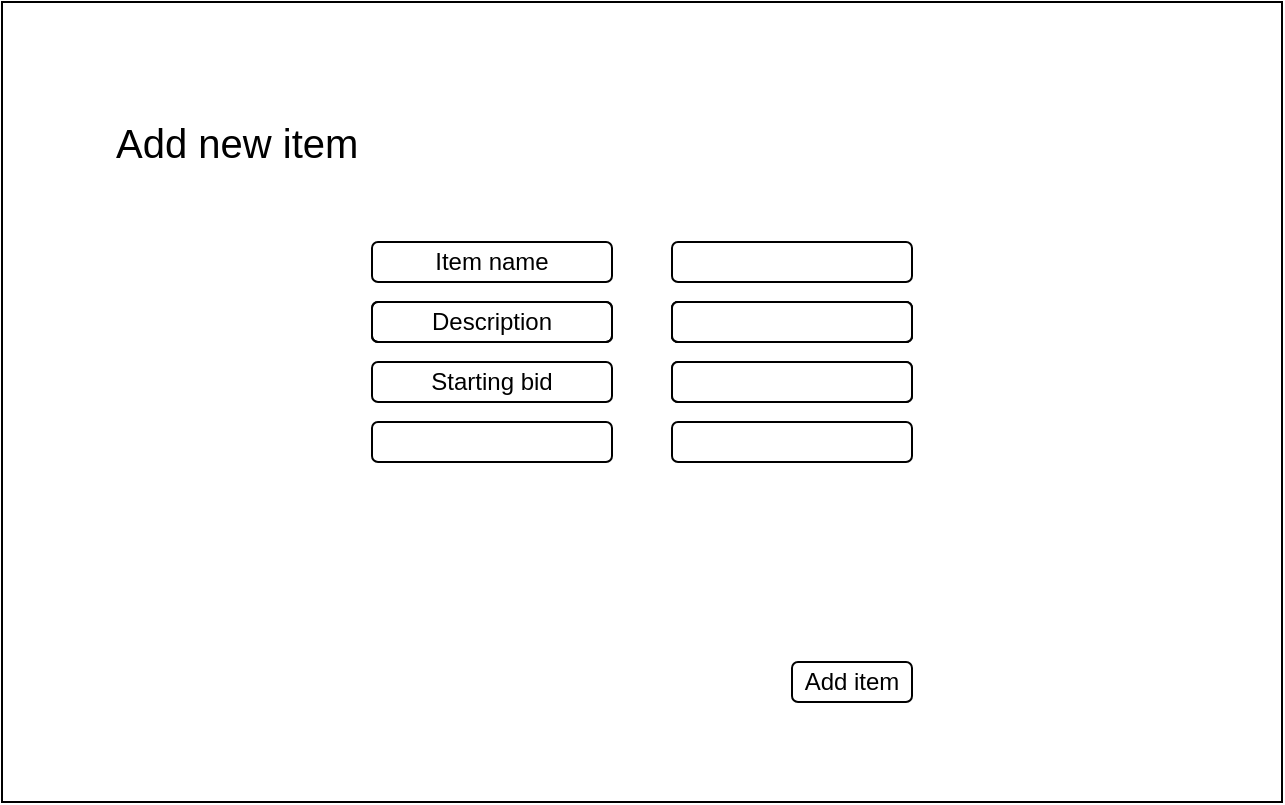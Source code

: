 <mxfile version="21.5.2" type="github">
  <diagram name="Page-1" id="fmpCCq2pBGN0tdPbxeEe">
    <mxGraphModel dx="1434" dy="782" grid="1" gridSize="10" guides="1" tooltips="1" connect="1" arrows="1" fold="1" page="1" pageScale="1" pageWidth="850" pageHeight="1100" math="0" shadow="0">
      <root>
        <mxCell id="0" />
        <mxCell id="1" parent="0" />
        <mxCell id="CFI02Dv2PSNbTkpkaAY6-1" value="" style="rounded=0;whiteSpace=wrap;html=1;fillColor=none;" vertex="1" parent="1">
          <mxGeometry x="105" y="170" width="640" height="400" as="geometry" />
        </mxCell>
        <mxCell id="CFI02Dv2PSNbTkpkaAY6-2" value="" style="rounded=1;whiteSpace=wrap;html=1;" vertex="1" parent="1">
          <mxGeometry x="440" y="290" width="120" height="20" as="geometry" />
        </mxCell>
        <mxCell id="CFI02Dv2PSNbTkpkaAY6-3" value="" style="rounded=1;whiteSpace=wrap;html=1;align=left;" vertex="1" parent="1">
          <mxGeometry x="440" y="320" width="120" height="20" as="geometry" />
        </mxCell>
        <mxCell id="CFI02Dv2PSNbTkpkaAY6-4" value="" style="rounded=1;whiteSpace=wrap;html=1;align=left;" vertex="1" parent="1">
          <mxGeometry x="440" y="350" width="120" height="20" as="geometry" />
        </mxCell>
        <mxCell id="CFI02Dv2PSNbTkpkaAY6-5" value="Add new item" style="rounded=0;whiteSpace=wrap;html=1;fillColor=none;strokeColor=none;fontSize=20;align=left;" vertex="1" parent="1">
          <mxGeometry x="160" y="210" width="190" height="60" as="geometry" />
        </mxCell>
        <mxCell id="CFI02Dv2PSNbTkpkaAY6-6" value="" style="rounded=1;whiteSpace=wrap;html=1;fillColor=none;" vertex="1" parent="1">
          <mxGeometry x="290" y="320" width="120" height="20" as="geometry" />
        </mxCell>
        <mxCell id="CFI02Dv2PSNbTkpkaAY6-7" value="Starting bid" style="rounded=1;whiteSpace=wrap;html=1;fillColor=none;" vertex="1" parent="1">
          <mxGeometry x="290" y="350" width="120" height="20" as="geometry" />
        </mxCell>
        <mxCell id="CFI02Dv2PSNbTkpkaAY6-8" value="Item name" style="rounded=1;whiteSpace=wrap;html=1;fillColor=none;" vertex="1" parent="1">
          <mxGeometry x="290" y="290" width="120" height="20" as="geometry" />
        </mxCell>
        <mxCell id="CFI02Dv2PSNbTkpkaAY6-9" value="Description" style="rounded=1;whiteSpace=wrap;html=1;fillColor=none;" vertex="1" parent="1">
          <mxGeometry x="290" y="320" width="120" height="20" as="geometry" />
        </mxCell>
        <mxCell id="CFI02Dv2PSNbTkpkaAY6-10" value="" style="rounded=1;whiteSpace=wrap;html=1;align=left;" vertex="1" parent="1">
          <mxGeometry x="440" y="320" width="120" height="20" as="geometry" />
        </mxCell>
        <mxCell id="CFI02Dv2PSNbTkpkaAY6-11" value="" style="rounded=1;whiteSpace=wrap;html=1;align=left;" vertex="1" parent="1">
          <mxGeometry x="440" y="350" width="120" height="20" as="geometry" />
        </mxCell>
        <mxCell id="CFI02Dv2PSNbTkpkaAY6-12" value="" style="rounded=1;whiteSpace=wrap;html=1;align=left;" vertex="1" parent="1">
          <mxGeometry x="440" y="320" width="120" height="20" as="geometry" />
        </mxCell>
        <mxCell id="CFI02Dv2PSNbTkpkaAY6-14" value="" style="rounded=1;whiteSpace=wrap;html=1;fillColor=none;" vertex="1" parent="1">
          <mxGeometry x="290" y="380" width="120" height="20" as="geometry" />
        </mxCell>
        <mxCell id="CFI02Dv2PSNbTkpkaAY6-15" value="" style="rounded=1;whiteSpace=wrap;html=1;align=left;" vertex="1" parent="1">
          <mxGeometry x="440" y="380" width="120" height="20" as="geometry" />
        </mxCell>
        <mxCell id="CFI02Dv2PSNbTkpkaAY6-16" value="Add item" style="rounded=1;whiteSpace=wrap;html=1;fillColor=none;" vertex="1" parent="1">
          <mxGeometry x="500" y="500" width="60" height="20" as="geometry" />
        </mxCell>
      </root>
    </mxGraphModel>
  </diagram>
</mxfile>
